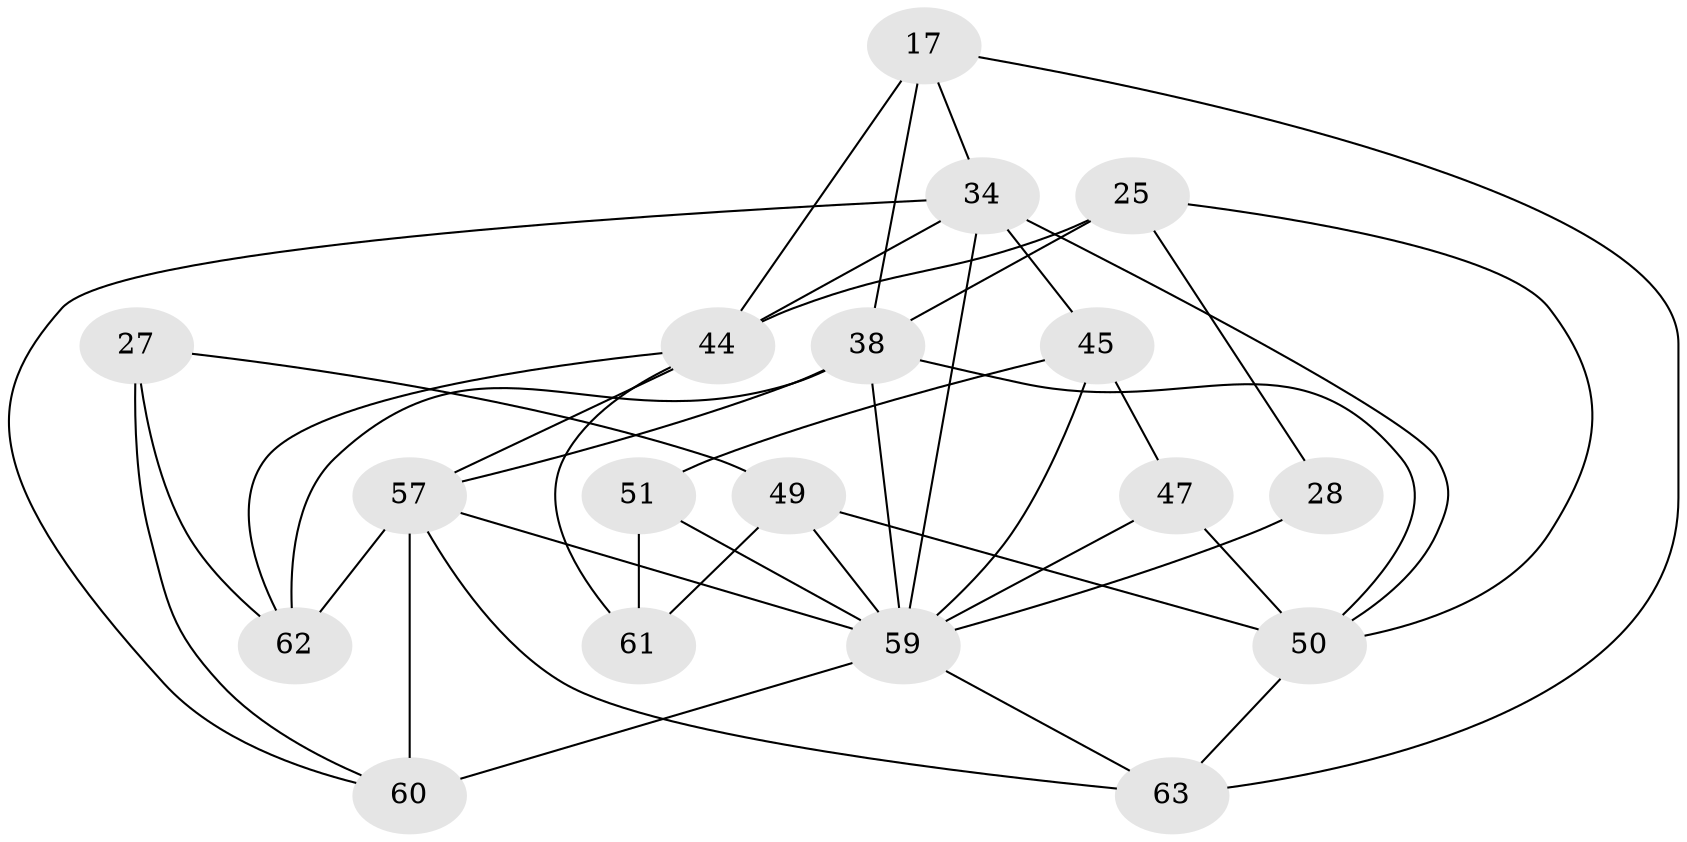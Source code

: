 // original degree distribution, {5: 0.15873015873015872, 4: 0.5238095238095238, 3: 0.19047619047619047, 6: 0.047619047619047616, 8: 0.015873015873015872, 2: 0.06349206349206349}
// Generated by graph-tools (version 1.1) at 2025/53/03/04/25 21:53:00]
// undirected, 18 vertices, 41 edges
graph export_dot {
graph [start="1"]
  node [color=gray90,style=filled];
  17;
  25 [super="+22"];
  27;
  28 [super="+19"];
  34 [super="+11"];
  38 [super="+10+32+21"];
  44 [super="+14+15"];
  45 [super="+41"];
  47;
  49 [super="+42"];
  50 [super="+4"];
  51;
  57 [super="+54+18+55"];
  59 [super="+39+37+48"];
  60 [super="+20+52"];
  61 [super="+9"];
  62 [super="+13+58+43"];
  63 [super="+56"];
  17 -- 34;
  17 -- 44;
  17 -- 38 [weight=2];
  17 -- 63 [weight=2];
  25 -- 44 [weight=3];
  25 -- 28 [weight=2];
  25 -- 50;
  25 -- 38;
  27 -- 60;
  27 -- 49 [weight=2];
  27 -- 62 [weight=2];
  28 -- 59 [weight=3];
  34 -- 50 [weight=2];
  34 -- 45 [weight=2];
  34 -- 44;
  34 -- 60 [weight=3];
  34 -- 59;
  38 -- 50 [weight=2];
  38 -- 57 [weight=2];
  38 -- 62 [weight=4];
  38 -- 59 [weight=3];
  44 -- 61;
  44 -- 57 [weight=2];
  44 -- 62;
  45 -- 47 [weight=2];
  45 -- 51 [weight=2];
  45 -- 59;
  47 -- 50;
  47 -- 59;
  49 -- 50 [weight=2];
  49 -- 61;
  49 -- 59;
  50 -- 63 [weight=2];
  51 -- 59;
  51 -- 61;
  57 -- 60 [weight=5];
  57 -- 62 [weight=4];
  57 -- 59 [weight=3];
  57 -- 63 [weight=2];
  59 -- 60 [weight=2];
  59 -- 63 [weight=2];
}

